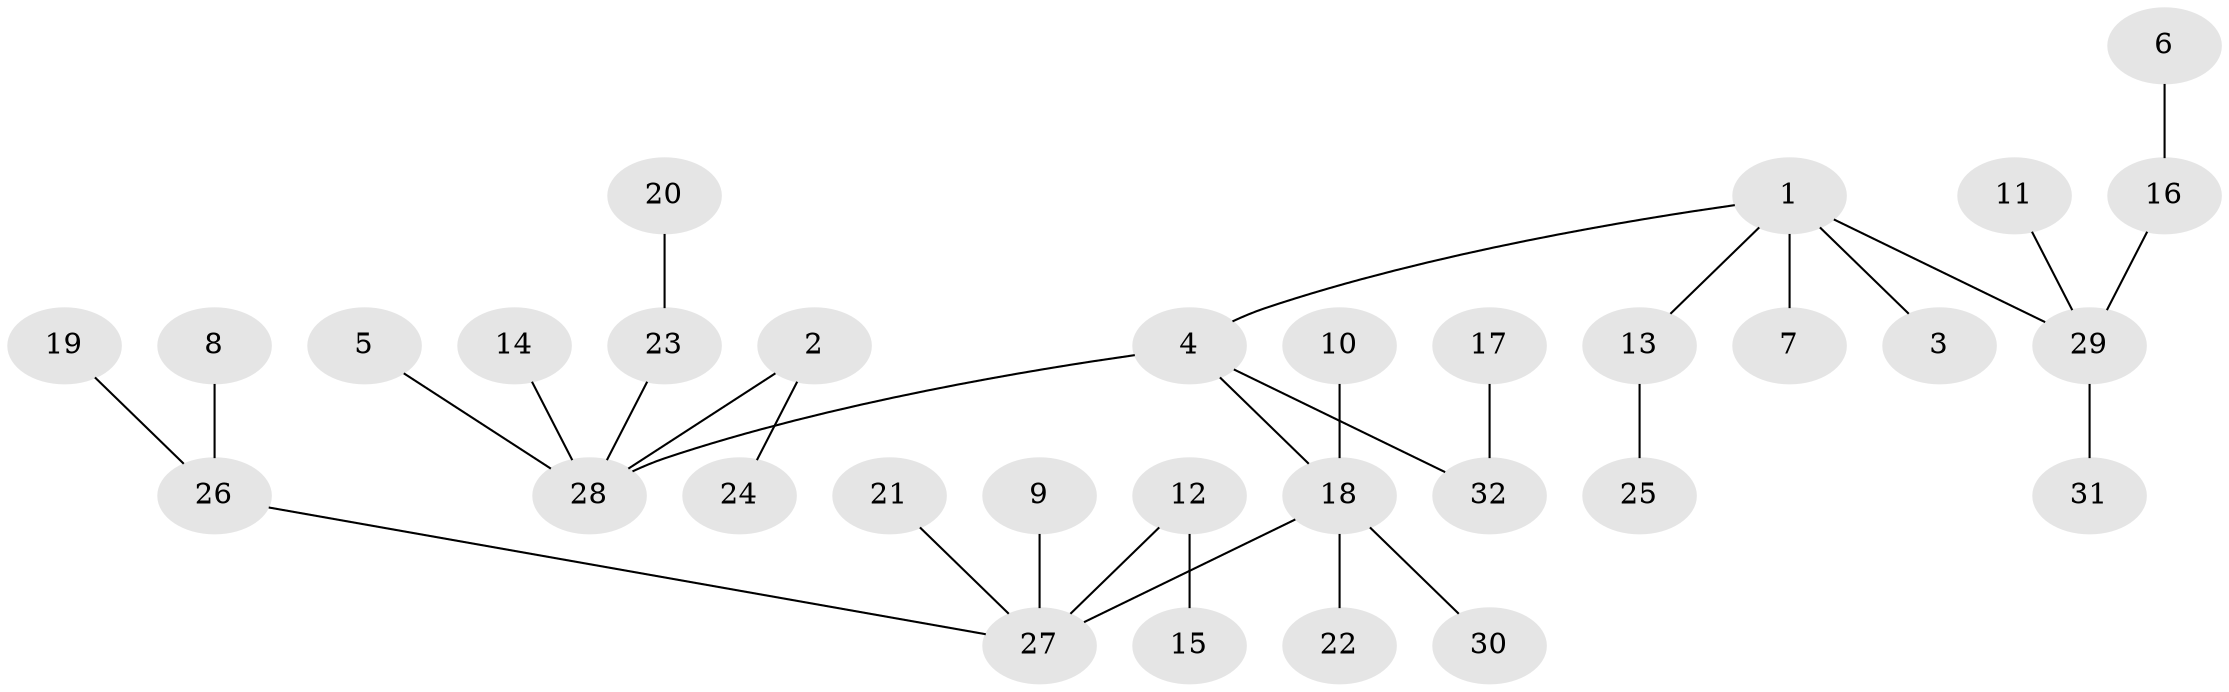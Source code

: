 // original degree distribution, {3: 0.140625, 5: 0.03125, 4: 0.03125, 2: 0.234375, 6: 0.046875, 1: 0.515625}
// Generated by graph-tools (version 1.1) at 2025/50/03/09/25 03:50:17]
// undirected, 32 vertices, 31 edges
graph export_dot {
graph [start="1"]
  node [color=gray90,style=filled];
  1;
  2;
  3;
  4;
  5;
  6;
  7;
  8;
  9;
  10;
  11;
  12;
  13;
  14;
  15;
  16;
  17;
  18;
  19;
  20;
  21;
  22;
  23;
  24;
  25;
  26;
  27;
  28;
  29;
  30;
  31;
  32;
  1 -- 3 [weight=1.0];
  1 -- 4 [weight=1.0];
  1 -- 7 [weight=1.0];
  1 -- 13 [weight=1.0];
  1 -- 29 [weight=1.0];
  2 -- 24 [weight=1.0];
  2 -- 28 [weight=1.0];
  4 -- 18 [weight=1.0];
  4 -- 28 [weight=1.0];
  4 -- 32 [weight=1.0];
  5 -- 28 [weight=1.0];
  6 -- 16 [weight=1.0];
  8 -- 26 [weight=1.0];
  9 -- 27 [weight=1.0];
  10 -- 18 [weight=1.0];
  11 -- 29 [weight=1.0];
  12 -- 15 [weight=1.0];
  12 -- 27 [weight=1.0];
  13 -- 25 [weight=1.0];
  14 -- 28 [weight=1.0];
  16 -- 29 [weight=1.0];
  17 -- 32 [weight=1.0];
  18 -- 22 [weight=1.0];
  18 -- 27 [weight=1.0];
  18 -- 30 [weight=1.0];
  19 -- 26 [weight=1.0];
  20 -- 23 [weight=1.0];
  21 -- 27 [weight=1.0];
  23 -- 28 [weight=1.0];
  26 -- 27 [weight=1.0];
  29 -- 31 [weight=1.0];
}

